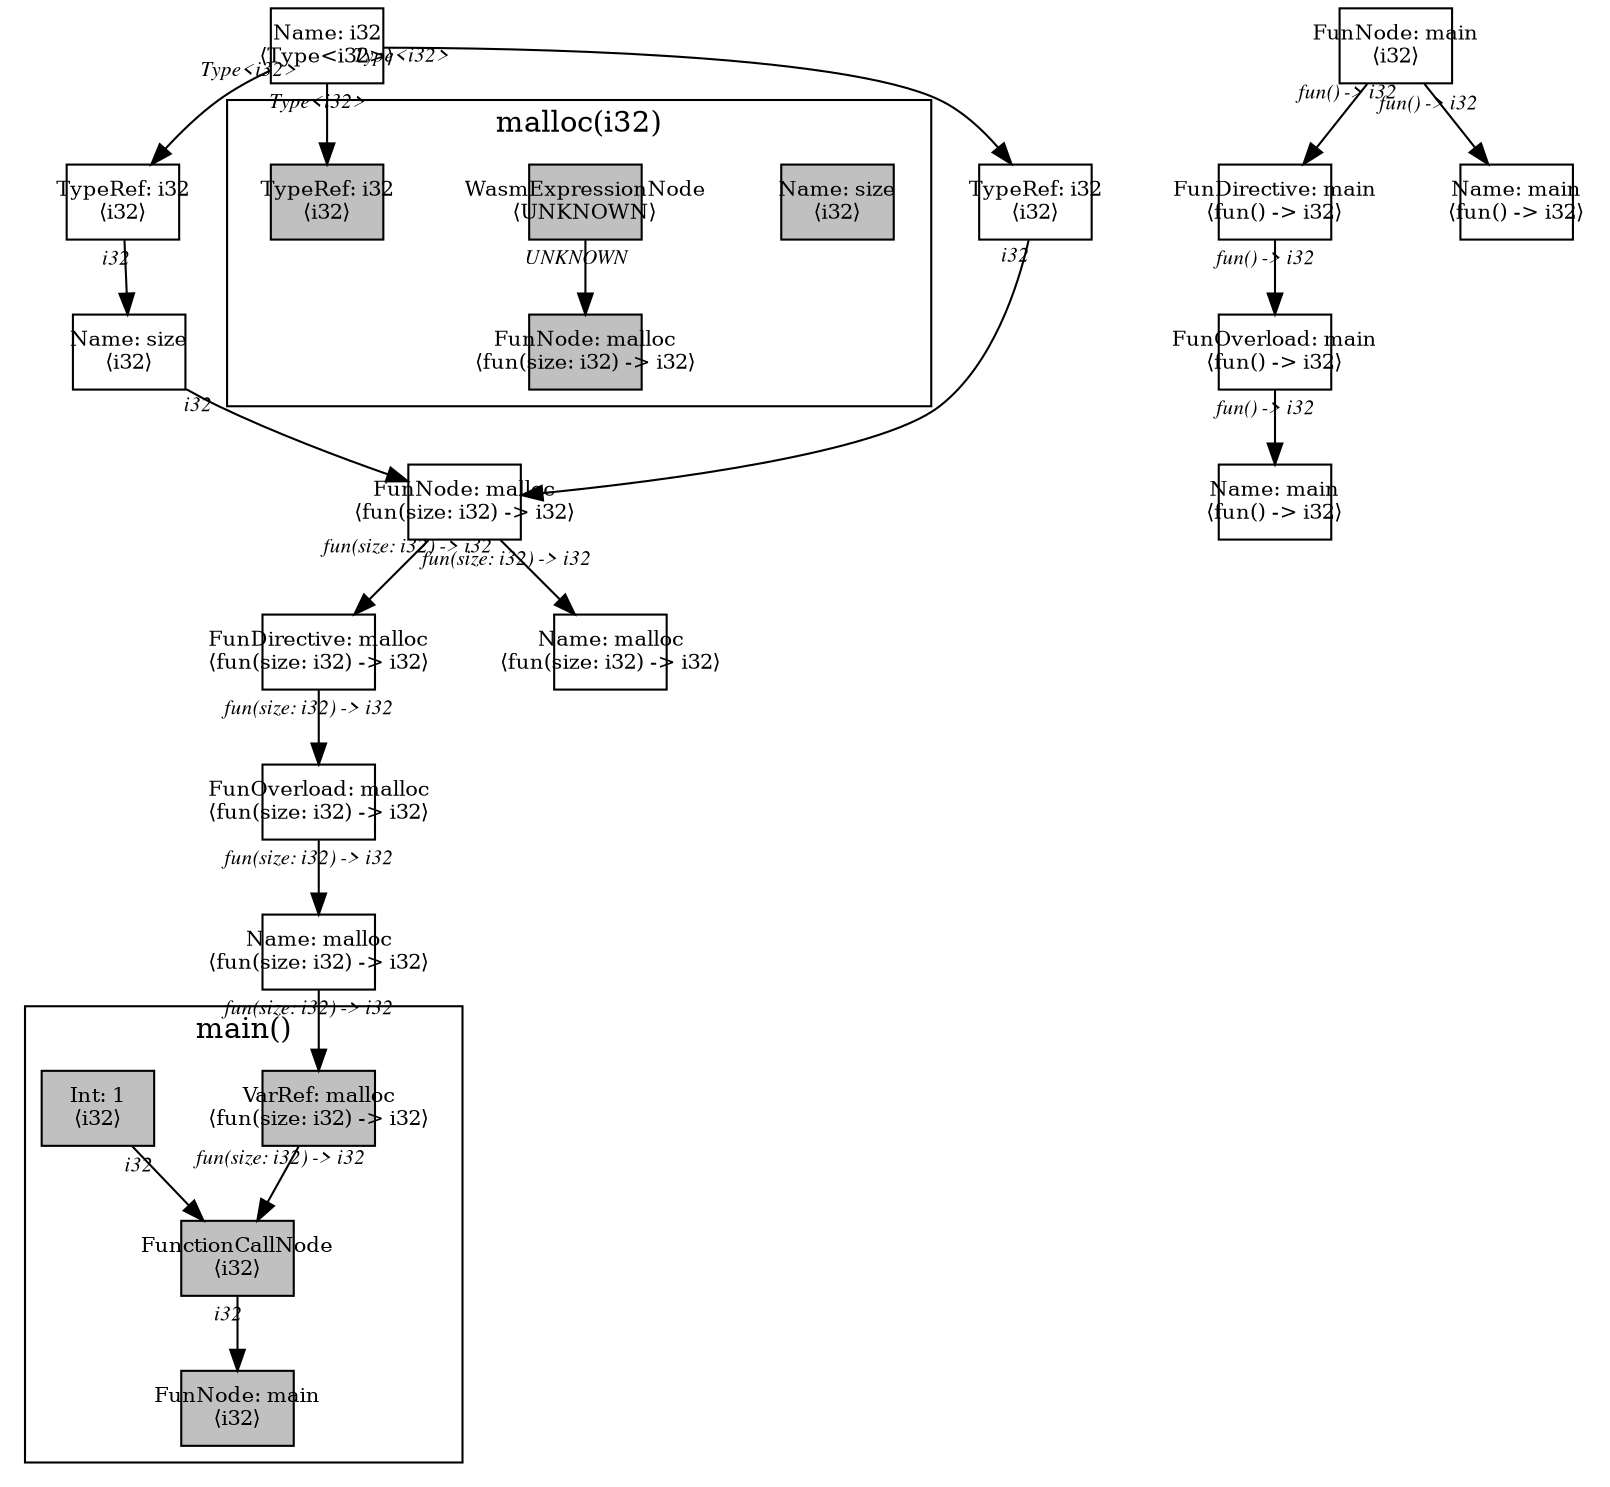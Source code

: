 digraph Document {
  node [shape=box,fixedsize=shape fontsize=10]
  1 [label="Name: i32\n⟨Type<i32>⟩", fillcolor=grey];
  2 [label="FunOverload: malloc\n⟨fun(size: i32) -> i32⟩", fillcolor=grey];
  3 [label="FunDirective: malloc\n⟨fun(size: i32) -> i32⟩", fillcolor=grey];
  4 [label="FunNode: malloc\n⟨fun(size: i32) -> i32⟩", fillcolor=grey];
  5 [label="TypeRef: i32\n⟨i32⟩", fillcolor=grey];
  6 [label="Name: size\n⟨i32⟩", fillcolor=grey];
  7 [label="TypeRef: i32\n⟨i32⟩", fillcolor=grey];
  8 [label="Name: malloc\n⟨fun(size: i32) -> i32⟩", fillcolor=grey];
  9 [label="Name: malloc\n⟨fun(size: i32) -> i32⟩", fillcolor=grey];
  10 [label="FunOverload: main\n⟨fun() -> i32⟩", fillcolor=grey];
  11 [label="FunDirective: main\n⟨fun() -> i32⟩", fillcolor=grey];
  12 [label="FunNode: main\n⟨i32⟩", fillcolor=grey];
  13 [label="Name: main\n⟨fun() -> i32⟩", fillcolor=grey];
  14 [label="Name: main\n⟨fun() -> i32⟩", fillcolor=grey];
  subgraph cluster0 {
    node [style=filled, fillcolor=grey];
    15 [label="FunctionCallNode\n⟨i32⟩", fillcolor=grey];
    16 [label="VarRef: malloc\n⟨fun(size: i32) -> i32⟩", fillcolor=grey];
    17 [label="Int: 1\n⟨i32⟩", fillcolor=grey];
    18 [label="FunNode: main\n⟨i32⟩", fillcolor=grey];
    15 -> 18[taillabel="i32" labeldistance="1" fontname="times  italic" fontsize = 10 color="black" ];
    16 -> 15[taillabel="fun(size: i32) -> i32" labeldistance="1" fontname="times  italic" fontsize = 10 color="black" ];
    17 -> 15[taillabel="i32" labeldistance="1" fontname="times  italic" fontsize = 10 color="black" ];
  label = "main()";
}
  subgraph cluster1 {
    node [style=filled, fillcolor=grey];
    19 [label="Name: size\n⟨i32⟩", fillcolor=grey];
    20 [label="WasmExpressionNode\n⟨UNKNOWN⟩", fillcolor=grey];
    21 [label="FunNode: malloc\n⟨fun(size: i32) -> i32⟩", fillcolor=grey];
    22 [label="TypeRef: i32\n⟨i32⟩", fillcolor=grey];
    20 -> 21[taillabel="UNKNOWN" labeldistance="1" fontname="times  italic" fontsize = 10 color="black" ];
  label = "malloc(i32)";
}
  1 -> 5[taillabel="Type<i32>" labeldistance="1" fontname="times  italic" fontsize = 10 color="black" ];
  1 -> 7[taillabel="Type<i32>" labeldistance="1" fontname="times  italic" fontsize = 10 color="black" ];
  1 -> 22[taillabel="Type<i32>" labeldistance="1" fontname="times  italic" fontsize = 10 color="black" ];
  2 -> 9[taillabel="fun(size: i32) -> i32" labeldistance="1" fontname="times  italic" fontsize = 10 color="black" ];
  3 -> 2[taillabel="fun(size: i32) -> i32" labeldistance="1" fontname="times  italic" fontsize = 10 color="black" ];
  4 -> 8[taillabel="fun(size: i32) -> i32" labeldistance="1" fontname="times  italic" fontsize = 10 color="black" ];
  4 -> 3[taillabel="fun(size: i32) -> i32" labeldistance="1" fontname="times  italic" fontsize = 10 color="black" ];
  5 -> 6[taillabel="i32" labeldistance="1" fontname="times  italic" fontsize = 10 color="black" ];
  6 -> 4[taillabel="i32" labeldistance="1" fontname="times  italic" fontsize = 10 color="black" ];
  7 -> 4[taillabel="i32" labeldistance="1" fontname="times  italic" fontsize = 10 color="black" ];
  9 -> 16[taillabel="fun(size: i32) -> i32" labeldistance="1" fontname="times  italic" fontsize = 10 color="black" ];
  10 -> 14[taillabel="fun() -> i32" labeldistance="1" fontname="times  italic" fontsize = 10 color="black" ];
  11 -> 10[taillabel="fun() -> i32" labeldistance="1" fontname="times  italic" fontsize = 10 color="black" ];
  12 -> 13[taillabel="fun() -> i32" labeldistance="1" fontname="times  italic" fontsize = 10 color="black" ];
  12 -> 11[taillabel="fun() -> i32" labeldistance="1" fontname="times  italic" fontsize = 10 color="black" ];
  label="";
}
